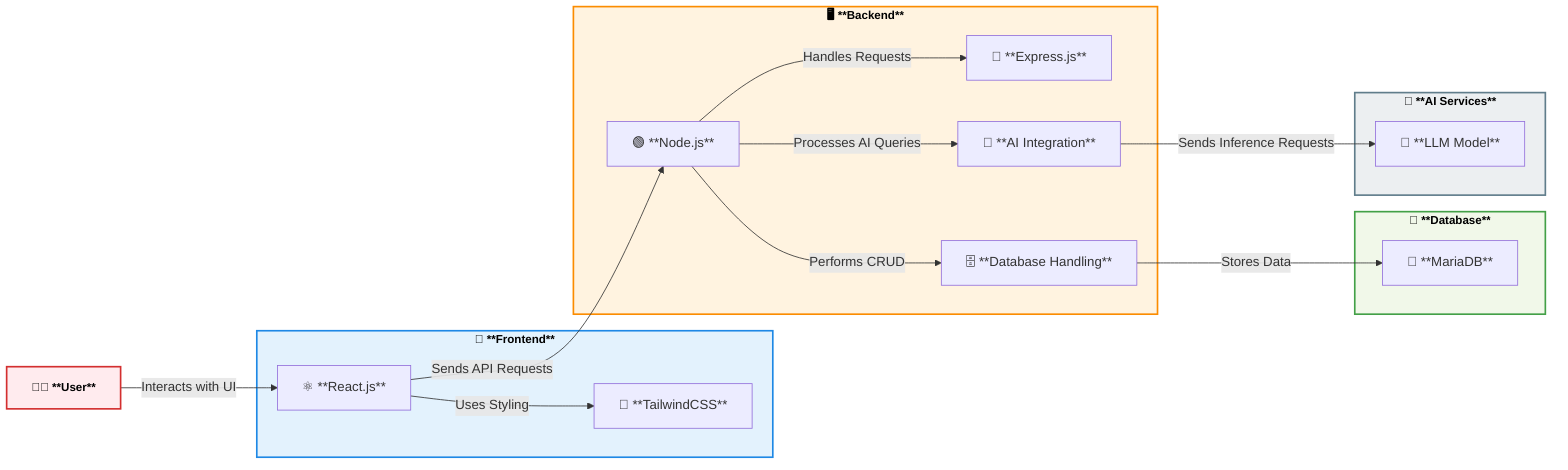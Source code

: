 graph LR;
    %% Dirección del flujo
    direction LR

    %% Definición de nodos
    U["🧑‍💻 **User**"] 
    subgraph Frontend ["🎨 **Frontend**"]
        React["⚛️ **React.js**"]
        Tailwind["🎨 **TailwindCSS**"]
    end

    subgraph Backend ["🖥️ **Backend**"]
        Node["🟢 **Node.js**"]
        Express["🚀 **Express.js**"]
        AI["🤖 **AI Integration**"]
        DBHandler["🗄️ **Database Handling**"]
    end

    subgraph Database ["💾 **Database**"]
        MariaDB["🐬 **MariaDB**"]
    end

    subgraph AI_Services ["🤖 **AI Services**"]
        LLM["🧠 **LLM Model**"]
    end

    %% Conexiones
    U -->|Interacts with UI| React
    React -->|Uses Styling| Tailwind
    React -->|Sends API Requests| Node
    Node -->|Handles Requests| Express
    Node -->|Performs CRUD| DBHandler
    DBHandler -->|Stores Data| MariaDB
    Node -->|Processes AI Queries| AI
    AI -->|Sends Inference Requests| LLM

    %% Estilos mejorados
    classDef frontend fill:#E3F2FD,stroke:#1E88E5,stroke-width:2px,color:#000,font-weight:bold,font-size:14px;
    classDef backend fill:#FFF3E0,stroke:#FB8C00,stroke-width:2px,color:#000,font-weight:bold,font-size:14px;
    classDef database fill:#F1F8E9,stroke:#43A047,stroke-width:2px,color:#000,font-weight:bold,font-size:14px;
    classDef cloud fill:#ECEFF1,stroke:#607D8B,stroke-width:2px,color:#000,font-weight:bold,font-size:14px;
    classDef actor fill:#FFEBEE,stroke:#D32F2F,stroke-width:2px,color:#000,font-weight:bold,font-size:14px;

    class Frontend frontend;
    class Backend backend;
    class Database database;
    class AI_Services cloud;
    class U actor;